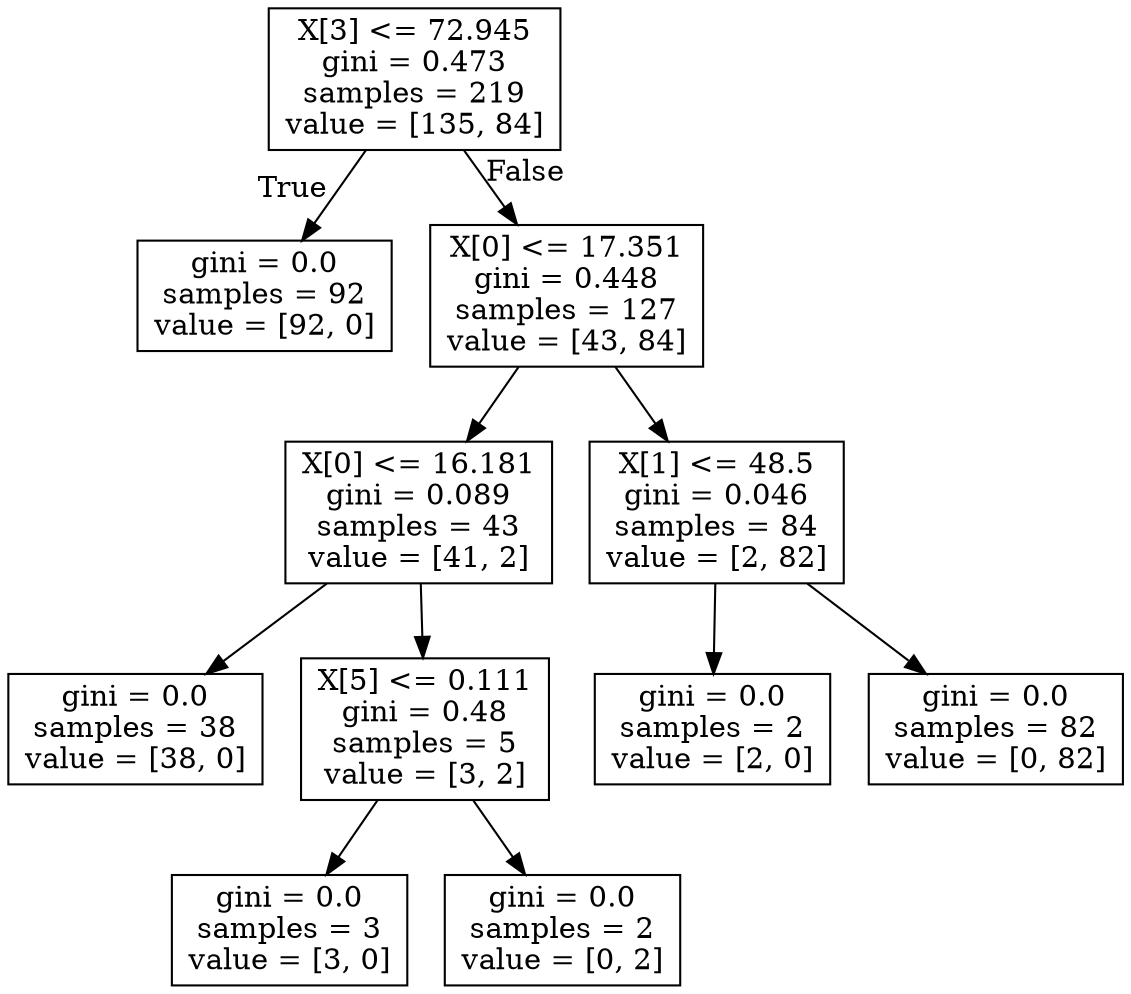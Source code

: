 digraph Tree {
node [shape=box] ;
0 [label="X[3] <= 72.945\ngini = 0.473\nsamples = 219\nvalue = [135, 84]"] ;
1 [label="gini = 0.0\nsamples = 92\nvalue = [92, 0]"] ;
0 -> 1 [labeldistance=2.5, labelangle=45, headlabel="True"] ;
2 [label="X[0] <= 17.351\ngini = 0.448\nsamples = 127\nvalue = [43, 84]"] ;
0 -> 2 [labeldistance=2.5, labelangle=-45, headlabel="False"] ;
3 [label="X[0] <= 16.181\ngini = 0.089\nsamples = 43\nvalue = [41, 2]"] ;
2 -> 3 ;
4 [label="gini = 0.0\nsamples = 38\nvalue = [38, 0]"] ;
3 -> 4 ;
5 [label="X[5] <= 0.111\ngini = 0.48\nsamples = 5\nvalue = [3, 2]"] ;
3 -> 5 ;
6 [label="gini = 0.0\nsamples = 3\nvalue = [3, 0]"] ;
5 -> 6 ;
7 [label="gini = 0.0\nsamples = 2\nvalue = [0, 2]"] ;
5 -> 7 ;
8 [label="X[1] <= 48.5\ngini = 0.046\nsamples = 84\nvalue = [2, 82]"] ;
2 -> 8 ;
9 [label="gini = 0.0\nsamples = 2\nvalue = [2, 0]"] ;
8 -> 9 ;
10 [label="gini = 0.0\nsamples = 82\nvalue = [0, 82]"] ;
8 -> 10 ;
}
